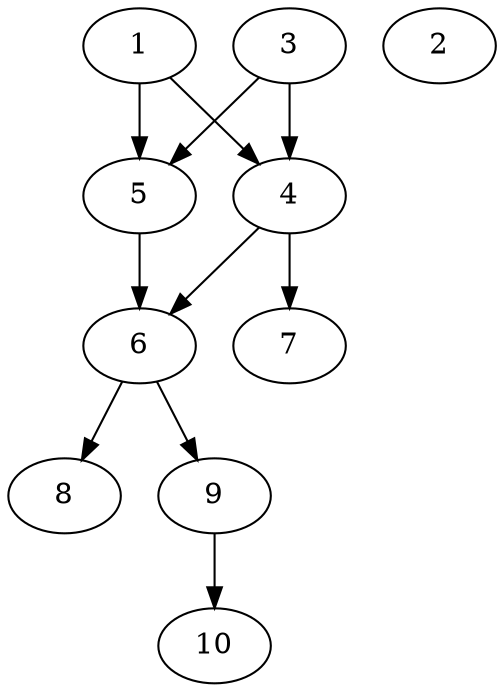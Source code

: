 // DAG automatically generated by daggen at Thu Oct  3 13:58:04 2019
// ./daggen --dot -n 10 --ccr 0.3 --fat 0.5 --regular 0.9 --density 0.6 --mindata 5242880 --maxdata 52428800 
digraph G {
  1 [size="92286293", alpha="0.14", expect_size="27685888"] 
  1 -> 4 [size ="27685888"]
  1 -> 5 [size ="27685888"]
  2 [size="122763947", alpha="0.06", expect_size="36829184"] 
  3 [size="81244160", alpha="0.01", expect_size="24373248"] 
  3 -> 4 [size ="24373248"]
  3 -> 5 [size ="24373248"]
  4 [size="130341547", alpha="0.09", expect_size="39102464"] 
  4 -> 6 [size ="39102464"]
  4 -> 7 [size ="39102464"]
  5 [size="75639467", alpha="0.01", expect_size="22691840"] 
  5 -> 6 [size ="22691840"]
  6 [size="152439467", alpha="0.15", expect_size="45731840"] 
  6 -> 8 [size ="45731840"]
  6 -> 9 [size ="45731840"]
  7 [size="77564587", alpha="0.18", expect_size="23269376"] 
  8 [size="47404373", alpha="0.15", expect_size="14221312"] 
  9 [size="138649600", alpha="0.11", expect_size="41594880"] 
  9 -> 10 [size ="41594880"]
  10 [size="146435413", alpha="0.19", expect_size="43930624"] 
}
